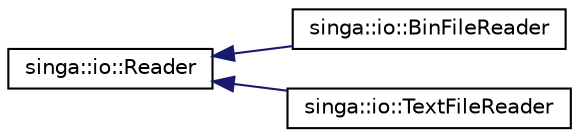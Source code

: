 digraph "Graphical Class Hierarchy"
{
  edge [fontname="Helvetica",fontsize="10",labelfontname="Helvetica",labelfontsize="10"];
  node [fontname="Helvetica",fontsize="10",shape=record];
  rankdir="LR";
  Node0 [label="singa::io::Reader",height=0.2,width=0.4,color="black", fillcolor="white", style="filled",URL="$classsinga_1_1io_1_1Reader.html",tooltip="General Reader that provides functions for reading tuples. "];
  Node0 -> Node1 [dir="back",color="midnightblue",fontsize="10",style="solid",fontname="Helvetica"];
  Node1 [label="singa::io::BinFileReader",height=0.2,width=0.4,color="black", fillcolor="white", style="filled",URL="$classsinga_1_1io_1_1BinFileReader.html",tooltip="Binfilereader reads tuples from binary file with key-value pairs. "];
  Node0 -> Node2 [dir="back",color="midnightblue",fontsize="10",style="solid",fontname="Helvetica"];
  Node2 [label="singa::io::TextFileReader",height=0.2,width=0.4,color="black", fillcolor="white", style="filled",URL="$classsinga_1_1io_1_1TextFileReader.html",tooltip="TextFileReader reads tuples from CSV file. "];
}
